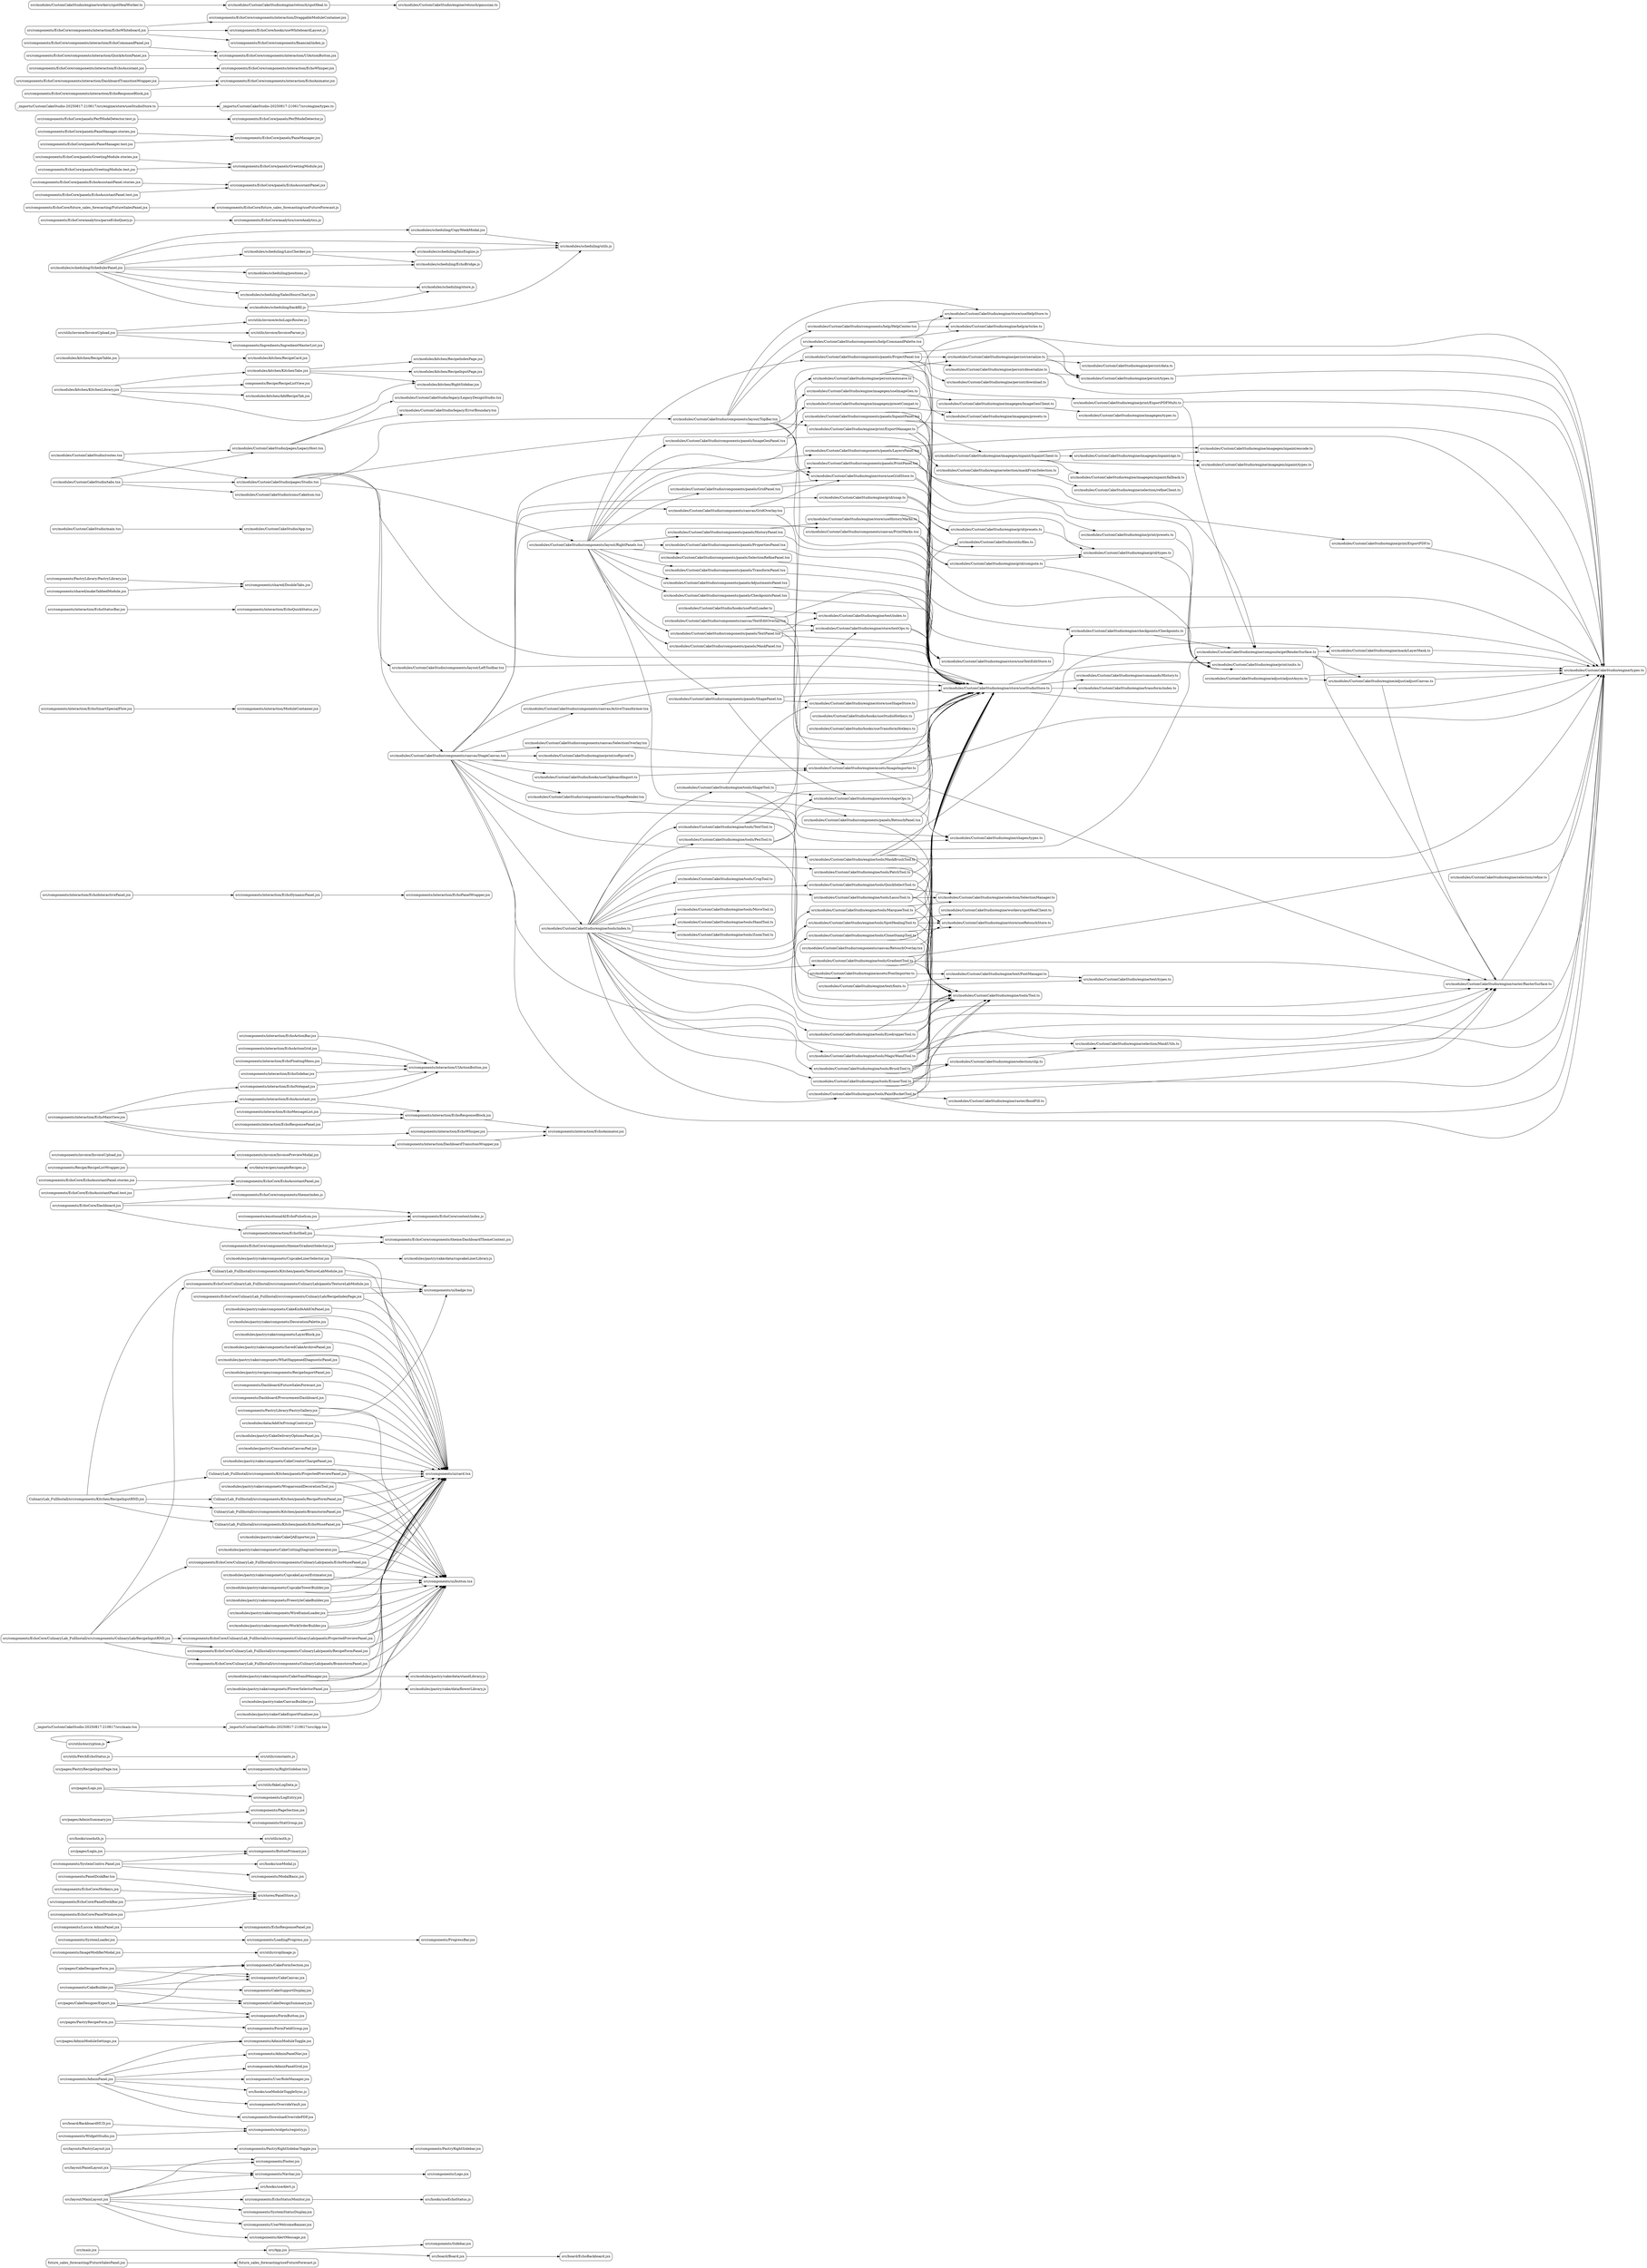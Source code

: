 digraph G {
  rankdir=LR;
  node [shape=box, style=rounded];
  "future_sales_forecasting/FutureSalesPanel.jsx" -> "future_sales_forecasting/useFutureForecast.js";
  "src/App.jsx" -> "src/components/Sidebar.jsx";
  "src/App.jsx" -> "src/board/Board.jsx";
  "src/main.jsx" -> "src/App.jsx";
  "src/layout/MainLayout.jsx" -> "src/components/Navbar.jsx";
  "src/layout/MainLayout.jsx" -> "src/components/Footer.jsx";
  "src/layout/MainLayout.jsx" -> "src/components/EchoStatusMonitor.jsx";
  "src/layout/MainLayout.jsx" -> "src/components/SystemStatusDisplay.jsx";
  "src/layout/MainLayout.jsx" -> "src/components/UserWelcomeBanner.jsx";
  "src/layout/MainLayout.jsx" -> "src/components/AlertMessage.jsx";
  "src/layout/MainLayout.jsx" -> "src/hooks/useAlert.js";
  "src/layout/PanelLayout.jsx" -> "src/components/Navbar.jsx";
  "src/layout/PanelLayout.jsx" -> "src/components/Footer.jsx";
  "src/layouts/PastryLayout.jsx" -> "src/components/PastryRightSidebarToggle.jsx";
  "src/board/BackboardHUD.jsx" -> "src/components/widgets/registry.js";
  "src/board/Board.jsx" -> "src/board/EchoBackboard.jsx";
  "src/components/AdminPanel.jsx" -> "src/components/AdminPanelNav.jsx";
  "src/components/AdminPanel.jsx" -> "src/components/AdminPanelGrid.jsx";
  "src/components/AdminPanel.jsx" -> "src/components/AdminModuleToggle.jsx";
  "src/components/AdminPanel.jsx" -> "src/components/UserRoleManager.jsx";
  "src/components/AdminPanel.jsx" -> "src/hooks/useModuleToggleSync.js";
  "src/components/AdminPanel.jsx" -> "src/components/OverrideVault.jsx";
  "src/components/AdminPanel.jsx" -> "src/components/DownloadOverridePDF.jsx";
  "src/components/CakeBuilder.jsx" -> "src/components/CakeCanvas.jsx";
  "src/components/CakeBuilder.jsx" -> "src/components/CakeDesignSummary.jsx";
  "src/components/CakeBuilder.jsx" -> "src/components/CakeFormSection.jsx";
  "src/components/CakeBuilder.jsx" -> "src/components/CakeSupportDisplay.jsx";
  "src/components/EchoStatusMonitor.jsx" -> "src/hooks/useEchoStatus.js";
  "src/components/ImageModifierModal.jsx" -> "src/utils/cropImage.js";
  "src/components/LoadingProgress.jsx" -> "src/components/ProgressBar.jsx";
  "src/components/Luccca AdminPanel.jsx" -> "src/components/EchoResponsePanel.jsx";
  "src/components/Navbar.jsx" -> "src/components/Logo.jsx";
  "src/components/PanelDcokBar.tsx" -> "src/stores/PanelStore.js";
  "src/components/PastryRightSidebarToggle.jsx" -> "src/components/PastryRightSidebar.jsx";
  "src/components/SystemContro.Panel.jsx" -> "src/components/ButtonPrimary.jsx";
  "src/components/SystemContro.Panel.jsx" -> "src/hooks/useModal.js";
  "src/components/SystemContro.Panel.jsx" -> "src/components/ModalBasic.jsx";
  "src/components/SystemLoader.jsx" -> "src/components/LoadingProgress.jsx";
  "src/components/WidgetStudio.jsx" -> "src/components/widgets/registry.js";
  "src/hooks/useAuth.js" -> "src/utils/auth.js";
  "src/pages/AdminModuleSettings.jsx" -> "src/components/AdminModuleToggle.jsx";
  "src/pages/AdminSummary.jsx" -> "src/components/PageSection.jsx";
  "src/pages/AdminSummary.jsx" -> "src/components/StatGroup.jsx";
  "src/pages/CakeDesignerExport.jsx" -> "src/components/CakeCanvas.jsx";
  "src/pages/CakeDesignerExport.jsx" -> "src/components/CakeDesignSummary.jsx";
  "src/pages/CakeDesignerExport.jsx" -> "src/components/FormButton.jsx";
  "src/pages/CakeDesignerForm.jsx" -> "src/components/CakeFormSection.jsx";
  "src/pages/CakeDesignerForm.jsx" -> "src/components/CakeCanvas.jsx";
  "src/pages/Login.jsx" -> "src/components/ButtonPrimary.jsx";
  "src/pages/Logs.jsx" -> "src/utils/fakeLogData.js";
  "src/pages/Logs.jsx" -> "src/components/LogEntry.jsx";
  "src/pages/PastryRecipeForm.jsx" -> "src/components/FormFieldGroup.jsx";
  "src/pages/PastryRecipeForm.jsx" -> "src/components/FormButton.jsx";
  "src/pages/PastryRecipeInputPage.tsx" -> "src/components/ui/RightSidebar.tsx";
  "src/utils/FetchEchoStatus.js" -> "src/utils/constants.js";
  "src/utils/encryption.js" -> "src/utils/encryption.js";
  "_imports/CustomCakeStudio-20250817-210617/src/main.tsx" -> "_imports/CustomCakeStudio-20250817-210617/src/App.tsx";
  "src/components/Dashboard/FutureSalesForecast.jsx" -> "src/components/ui/card.tsx";
  "src/components/Dashboard/ProcurementDashboard.jsx" -> "src/components/ui/card.tsx";
  "src/components/EchoCore/Dashboard.jsx" -> "src/components/interaction/EchoShell.jsx";
  "src/components/EchoCore/Dashboard.jsx" -> "src/components/EchoCore/components/theme/index.js";
  "src/components/EchoCore/Dashboard.jsx" -> "src/components/EchoCore/context/index.js";
  "src/components/EchoCore/EchoAssistantPanel.stories.jsx" -> "src/components/EchoCore/EchoAssistantPanel.jsx";
  "src/components/EchoCore/EchoAssistantPanel.test.jsx" -> "src/components/EchoCore/EchoAssistantPanel.jsx";
  "src/components/EchoCore/Hotkeys.jsx" -> "src/stores/PanelStore.js";
  "src/components/EchoCore/PanelDockBar.jsx" -> "src/stores/PanelStore.js";
  "src/components/EchoCore/PanelWindow.jsx" -> "src/stores/PanelStore.js";
  "src/components/Recipe/RecipeListWrapper.jsx" -> "src/data/recipes/sampleRecipes.js";
  "src/components/emotionalAI/EchoPulseIcon.jsx" -> "src/components/EchoCore/context/index.js";
  "src/components/invoice/InvoiceUpload.jsx" -> "src/components/invoice/InvoicePreviewModal.jsx";
  "src/components/interaction/DashboardTransitionWrapper.jsx" -> "src/components/interaction/EchoAnimator.jsx";
  "src/components/interaction/EchoActionBar.jsx" -> "src/components/interaction/UIActionButton.jsx";
  "src/components/interaction/EchoActionGrid.jsx" -> "src/components/interaction/UIActionButton.jsx";
  "src/components/interaction/EchoAssistant.jsx" -> "src/components/interaction/EchoResponseBlock.jsx";
  "src/components/interaction/EchoAssistant.jsx" -> "src/components/interaction/UIActionButton.jsx";
  "src/components/interaction/EchoDynamicPanel.jsx" -> "src/components/interaction/EchoPanelWrapper.jsx";
  "src/components/interaction/EchoFloatingMenu.jsx" -> "src/components/interaction/UIActionButton.jsx";
  "src/components/interaction/EchoInteractivePanel.jsx" -> "src/components/interaction/EchoDynamicPanel.jsx";
  "src/components/interaction/EchoMainView.jsx" -> "src/components/interaction/EchoAssistant.jsx";
  "src/components/interaction/EchoMainView.jsx" -> "src/components/interaction/EchoWhisper.jsx";
  "src/components/interaction/EchoMainView.jsx" -> "src/components/interaction/EchoNotepad.jsx";
  "src/components/interaction/EchoMainView.jsx" -> "src/components/interaction/DashboardTransitionWrapper.jsx";
  "src/components/interaction/EchoMessageList.jsx" -> "src/components/interaction/EchoResponseBlock.jsx";
  "src/components/interaction/EchoNotepad.jsx" -> "src/components/interaction/UIActionButton.jsx";
  "src/components/interaction/EchoResponseBlock.jsx" -> "src/components/interaction/EchoAnimator.jsx";
  "src/components/interaction/EchoResponsePanel.jsx" -> "src/components/interaction/EchoResponseBlock.jsx";
  "src/components/interaction/EchoShell.jsx" -> "src/components/interaction/EchoShell.jsx";
  "src/components/interaction/EchoShell.jsx" -> "src/components/EchoCore/components/theme/DashboardThemeContext.jsx";
  "src/components/interaction/EchoShell.jsx" -> "src/components/EchoCore/context/index.js";
  "src/components/interaction/EchoSidebar.jsx" -> "src/components/interaction/UIActionButton.jsx";
  "src/components/interaction/EchoSmartSpecialFlow.jsx" -> "src/components/interaction/ModuleContainer.jsx";
  "src/components/interaction/EchoStatusBar.jsx" -> "src/components/interaction/EchoQuickStatus.jsx";
  "src/components/interaction/EchoWhisper.jsx" -> "src/components/interaction/EchoAnimator.jsx";
  "src/components/PastryLibrary/PastryGallery.jsx" -> "src/components/ui/button.tsx";
  "src/components/PastryLibrary/PastryGallery.jsx" -> "src/components/ui/card.tsx";
  "src/components/PastryLibrary/PastryGallery.jsx" -> "src/components/ui/badge.tsx";
  "src/components/PastryLibrary/PastryLibrary.jsx" -> "src/components/shared/DoubleTabs.jsx";
  "src/modules/CustomCakeStudio/main.tsx" -> "src/modules/CustomCakeStudio/App.tsx";
  "src/modules/CustomCakeStudio/routes.tsx" -> "src/modules/CustomCakeStudio/pages/Studio.tsx";
  "src/modules/CustomCakeStudio/routes.tsx" -> "src/modules/CustomCakeStudio/pages/LegacyHost.tsx";
  "src/modules/CustomCakeStudio/tabs.tsx" -> "src/modules/CustomCakeStudio/pages/Studio.tsx";
  "src/modules/CustomCakeStudio/tabs.tsx" -> "src/modules/CustomCakeStudio/pages/LegacyHost.tsx";
  "src/modules/CustomCakeStudio/tabs.tsx" -> "src/modules/CustomCakeStudio/icons/CakeIcon.tsx";
  "src/modules/data/AddOnPricingControl.jsx" -> "src/components/ui/card.tsx";
  "src/modules/kitchen/KitchenLibrary.jsx" -> "src/modules/kitchen/KitchenTabs.jsx";
  "src/modules/kitchen/KitchenLibrary.jsx" -> "components/Recipe/RecipeListView.jsx";
  "src/modules/kitchen/KitchenLibrary.jsx" -> "src/modules/kitchen/AddRecipeTab.jsx";
  "src/modules/kitchen/KitchenLibrary.jsx" -> "src/modules/kitchen/RightSidebar.jsx";
  "src/modules/kitchen/KitchenTabs.jsx" -> "src/modules/kitchen/RecipeIndexPage.jsx";
  "src/modules/kitchen/KitchenTabs.jsx" -> "src/modules/kitchen/RecipeInputPage.jsx";
  "src/modules/kitchen/KitchenTabs.jsx" -> "src/modules/kitchen/RightSidebar.jsx";
  "src/modules/kitchen/RecipeTable.jsx" -> "src/modules/kitchen/RecipeCard.jsx";
  "src/components/shared/makeTabbedModule.jsx" -> "src/components/shared/DoubleTabs.jsx";
  "src/modules/pastry/CakeDeliveryOptionsPanel.jsx" -> "src/components/ui/card.tsx";
  "src/modules/pastry/ConsultationCanvasPad.jsx" -> "src/components/ui/card.tsx";
  "src/utils/invoice/InvoiceUpload.jsx" -> "src/utils/invoice/echoLogicRouter.js";
  "src/utils/invoice/InvoiceUpload.jsx" -> "src/utils/invoice/InvoiceParser.js";
  "src/utils/invoice/InvoiceUpload.jsx" -> "src/components/Ingredients/IngredientMasterList.jsx";
  "CulinaryLab_FullInstall/src/components/Kitchen/RecipeInputRND.jsx" -> "CulinaryLab_FullInstall/src/components/Kitchen/panels/BrainstormPanel.jsx";
  "CulinaryLab_FullInstall/src/components/Kitchen/RecipeInputRND.jsx" -> "CulinaryLab_FullInstall/src/components/Kitchen/panels/EchoMusePanel.jsx";
  "CulinaryLab_FullInstall/src/components/Kitchen/RecipeInputRND.jsx" -> "CulinaryLab_FullInstall/src/components/Kitchen/panels/TextureLabModule.jsx";
  "CulinaryLab_FullInstall/src/components/Kitchen/RecipeInputRND.jsx" -> "CulinaryLab_FullInstall/src/components/Kitchen/panels/ProjectedPreviewPanel.jsx";
  "CulinaryLab_FullInstall/src/components/Kitchen/RecipeInputRND.jsx" -> "CulinaryLab_FullInstall/src/components/Kitchen/panels/RecipeFormPanel.jsx";
  "src/modules/scheduling/CopyWeekModal.jsx" -> "src/modules/scheduling/utils.js";
  "src/modules/scheduling/LmsChecker.jsx" -> "src/modules/scheduling/lmsEngine.js";
  "src/modules/scheduling/LmsChecker.jsx" -> "src/modules/scheduling/EchoBridge.js";
  "src/modules/scheduling/SchedulerPanel.jsx" -> "src/modules/scheduling/positions.js";
  "src/modules/scheduling/SchedulerPanel.jsx" -> "src/modules/scheduling/utils.js";
  "src/modules/scheduling/SchedulerPanel.jsx" -> "src/modules/scheduling/store.js";
  "src/modules/scheduling/SchedulerPanel.jsx" -> "src/modules/scheduling/CopyWeekModal.jsx";
  "src/modules/scheduling/SchedulerPanel.jsx" -> "src/modules/scheduling/LmsChecker.jsx";
  "src/modules/scheduling/SchedulerPanel.jsx" -> "src/modules/scheduling/SalesHoursChart.jsx";
  "src/modules/scheduling/SchedulerPanel.jsx" -> "src/modules/scheduling/EchoBridge.js";
  "src/modules/scheduling/SchedulerPanel.jsx" -> "src/modules/scheduling/backfill.js";
  "src/modules/scheduling/backfill.js" -> "src/modules/scheduling/store.js";
  "src/modules/scheduling/backfill.js" -> "src/modules/scheduling/utils.js";
  "src/modules/scheduling/lmsEngine.js" -> "src/modules/scheduling/utils.js";
  "src/components/EchoCore/analytics/parseEchoQuery.js" -> "src/components/EchoCore/analytics/coreAnalytics.js";
  "src/components/EchoCore/future_sales_forecasting/FutureSalesPanel.jsx" -> "src/components/EchoCore/future_sales_forecasting/useFutureForecast.js";
  "src/components/EchoCore/panels/EchoAssistantPanel.stories.jsx" -> "src/components/EchoCore/panels/EchoAssistantPanel.jsx";
  "src/components/EchoCore/panels/EchoAssistantPanel.test.jsx" -> "src/components/EchoCore/panels/EchoAssistantPanel.jsx";
  "src/components/EchoCore/panels/GreetingModule.stories.jsx" -> "src/components/EchoCore/panels/GreetingModule.jsx";
  "src/components/EchoCore/panels/GreetingModule.test.jsx" -> "src/components/EchoCore/panels/GreetingModule.jsx";
  "src/components/EchoCore/panels/PaneManager.stories.jsx" -> "src/components/EchoCore/panels/PaneManager.jsx";
  "src/components/EchoCore/panels/PaneManager.test.jsx" -> "src/components/EchoCore/panels/PaneManager.jsx";
  "src/components/EchoCore/panels/PerfModeDetector.test.js" -> "src/components/EchoCore/panels/PerfModeDetector.js";
  "src/modules/CustomCakeStudio/hooks/useClipboardImport.ts" -> "src/modules/CustomCakeStudio/engine/assets/ImageImporter.ts";
  "src/modules/CustomCakeStudio/hooks/useFontLoader.ts" -> "src/modules/CustomCakeStudio/engine/text/index.ts";
  "src/modules/CustomCakeStudio/hooks/useStudioHotkeys.ts" -> "src/modules/CustomCakeStudio/engine/store/useStudioStore.ts";
  "src/modules/CustomCakeStudio/hooks/useTransformHotkeys.ts" -> "src/modules/CustomCakeStudio/engine/store/useStudioStore.ts";
  "src/modules/CustomCakeStudio/pages/LegacyHost.tsx" -> "src/modules/CustomCakeStudio/legacy/LegacyDesignStudio.tsx";
  "src/modules/CustomCakeStudio/pages/LegacyHost.tsx" -> "src/modules/CustomCakeStudio/legacy/ErrorBoundary.tsx";
  "src/modules/CustomCakeStudio/pages/Studio.tsx" -> "src/modules/CustomCakeStudio/components/layout/TopBar.tsx";
  "src/modules/CustomCakeStudio/pages/Studio.tsx" -> "src/modules/CustomCakeStudio/components/layout/LeftToolbar.tsx";
  "src/modules/CustomCakeStudio/pages/Studio.tsx" -> "src/modules/CustomCakeStudio/components/canvas/StageCanvas.tsx";
  "src/modules/CustomCakeStudio/pages/Studio.tsx" -> "src/modules/CustomCakeStudio/components/layout/RightPanels.tsx";
  "src/modules/CustomCakeStudio/pages/Studio.tsx" -> "src/modules/CustomCakeStudio/engine/persist/autosave.ts";
  "src/modules/CustomCakeStudio/pages/Studio.tsx" -> "src/modules/CustomCakeStudio/engine/store/useStudioStore.ts";
  "CulinaryLab_FullInstall/src/components/Kitchen/panels/BrainstormPanel.jsx" -> "src/components/ui/card.tsx";
  "CulinaryLab_FullInstall/src/components/Kitchen/panels/BrainstormPanel.jsx" -> "src/components/ui/button.tsx";
  "CulinaryLab_FullInstall/src/components/Kitchen/panels/EchoMusePanel.jsx" -> "src/components/ui/card.tsx";
  "CulinaryLab_FullInstall/src/components/Kitchen/panels/EchoMusePanel.jsx" -> "src/components/ui/button.tsx";
  "CulinaryLab_FullInstall/src/components/Kitchen/panels/ProjectedPreviewPanel.jsx" -> "src/components/ui/card.tsx";
  "CulinaryLab_FullInstall/src/components/Kitchen/panels/ProjectedPreviewPanel.jsx" -> "src/components/ui/button.tsx";
  "CulinaryLab_FullInstall/src/components/Kitchen/panels/RecipeFormPanel.jsx" -> "src/components/ui/card.tsx";
  "CulinaryLab_FullInstall/src/components/Kitchen/panels/RecipeFormPanel.jsx" -> "src/components/ui/button.tsx";
  "CulinaryLab_FullInstall/src/components/Kitchen/panels/TextureLabModule.jsx" -> "src/components/ui/card.tsx";
  "CulinaryLab_FullInstall/src/components/Kitchen/panels/TextureLabModule.jsx" -> "src/components/ui/badge.tsx";
  "src/modules/pastry/cake/CakeExportFinalizer.jsx" -> "src/components/ui/button.tsx";
  "src/modules/pastry/cake/CakeQAExporter.jsx" -> "src/components/ui/card.tsx";
  "src/modules/pastry/cake/CakeQAExporter.jsx" -> "src/components/ui/button.tsx";
  "src/modules/pastry/cake/CanvasBuilder.jsx" -> "src/components/ui/button.tsx";
  "_imports/CustomCakeStudio-20250817-210617/src/engine/store/useStudioStore.ts" -> "_imports/CustomCakeStudio-20250817-210617/src/engine/types.ts";
  "src/modules/CustomCakeStudio/components/panels/AdjustmentsPanel.tsx" -> "src/modules/CustomCakeStudio/engine/store/useStudioStore.ts";
  "src/modules/CustomCakeStudio/components/panels/CheckpointsPanel.tsx" -> "src/modules/CustomCakeStudio/engine/store/useStudioStore.ts";
  "src/modules/CustomCakeStudio/components/panels/GridPanel.tsx" -> "src/modules/CustomCakeStudio/engine/store/useGridStore.ts";
  "src/modules/CustomCakeStudio/components/panels/GridPanel.tsx" -> "src/modules/CustomCakeStudio/engine/grid/presets.ts";
  "src/modules/CustomCakeStudio/components/panels/HistoryPanel.tsx" -> "src/modules/CustomCakeStudio/engine/store/useStudioStore.ts";
  "src/modules/CustomCakeStudio/components/panels/HistoryPanel.tsx" -> "src/modules/CustomCakeStudio/engine/store/useHistoryMarks.ts";
  "src/modules/CustomCakeStudio/components/panels/ImageGenPanel.tsx" -> "src/modules/CustomCakeStudio/utils/files.ts";
  "src/modules/CustomCakeStudio/components/panels/ImageGenPanel.tsx" -> "src/modules/CustomCakeStudio/engine/imagegen/useImageGen.ts";
  "src/modules/CustomCakeStudio/components/panels/ImageGenPanel.tsx" -> "src/modules/CustomCakeStudio/engine/imagegen/presetCompat.ts";
  "src/modules/CustomCakeStudio/components/panels/InpaintPanel.tsx" -> "src/modules/CustomCakeStudio/engine/store/useStudioStore.ts";
  "src/modules/CustomCakeStudio/components/panels/InpaintPanel.tsx" -> "src/modules/CustomCakeStudio/engine/imagegen/inpaint/InpaintClient.ts";
  "src/modules/CustomCakeStudio/components/panels/InpaintPanel.tsx" -> "src/modules/CustomCakeStudio/engine/selection/maskFromSelection.ts";
  "src/modules/CustomCakeStudio/components/panels/InpaintPanel.tsx" -> "src/modules/CustomCakeStudio/engine/types.ts";
  "src/modules/CustomCakeStudio/components/panels/LayersPanel.tsx" -> "src/modules/CustomCakeStudio/engine/store/useStudioStore.ts";
  "src/modules/CustomCakeStudio/components/panels/LayersPanel.tsx" -> "src/modules/CustomCakeStudio/engine/types.ts";
  "src/modules/CustomCakeStudio/components/panels/MaskPanel.tsx" -> "src/modules/CustomCakeStudio/engine/store/useStudioStore.ts";
  "src/modules/CustomCakeStudio/components/panels/PrintPanel.tsx" -> "src/modules/CustomCakeStudio/engine/store/useStudioStore.ts";
  "src/modules/CustomCakeStudio/components/panels/PrintPanel.tsx" -> "src/modules/CustomCakeStudio/engine/print/presets.ts";
  "src/modules/CustomCakeStudio/components/panels/PrintPanel.tsx" -> "src/modules/CustomCakeStudio/engine/print/ExportPDF.ts";
  "src/modules/CustomCakeStudio/components/panels/ProjectPanel.tsx" -> "src/modules/CustomCakeStudio/engine/store/useStudioStore.ts";
  "src/modules/CustomCakeStudio/components/panels/ProjectPanel.tsx" -> "src/modules/CustomCakeStudio/engine/persist/serialize.ts";
  "src/modules/CustomCakeStudio/components/panels/ProjectPanel.tsx" -> "src/modules/CustomCakeStudio/engine/persist/download.ts";
  "src/modules/CustomCakeStudio/components/panels/ProjectPanel.tsx" -> "src/modules/CustomCakeStudio/engine/persist/deserialize.ts";
  "src/modules/CustomCakeStudio/components/panels/ProjectPanel.tsx" -> "src/modules/CustomCakeStudio/engine/persist/types.ts";
  "src/modules/CustomCakeStudio/components/panels/PropertiesPanel.tsx" -> "src/modules/CustomCakeStudio/engine/store/useStudioStore.ts";
  "src/modules/CustomCakeStudio/components/panels/RetouchPanel.tsx" -> "src/modules/CustomCakeStudio/engine/store/useRetouchStore.ts";
  "src/modules/CustomCakeStudio/components/panels/RetouchPanel.tsx" -> "src/modules/CustomCakeStudio/engine/store/useStudioStore.ts";
  "src/modules/CustomCakeStudio/components/panels/SelectionRefinePanel.tsx" -> "src/modules/CustomCakeStudio/engine/store/useStudioStore.ts";
  "src/modules/CustomCakeStudio/components/panels/ShapePanel.tsx" -> "src/modules/CustomCakeStudio/engine/store/useShapeStore.ts";
  "src/modules/CustomCakeStudio/components/panels/ShapePanel.tsx" -> "src/modules/CustomCakeStudio/engine/store/shapeOps.ts";
  "src/modules/CustomCakeStudio/components/panels/ShapePanel.tsx" -> "src/modules/CustomCakeStudio/engine/store/useStudioStore.ts";
  "src/modules/CustomCakeStudio/components/panels/TextPanel.tsx" -> "src/modules/CustomCakeStudio/engine/store/textOps.ts";
  "src/modules/CustomCakeStudio/components/panels/TextPanel.tsx" -> "src/modules/CustomCakeStudio/engine/text/index.ts";
  "src/modules/CustomCakeStudio/components/panels/TextPanel.tsx" -> "src/modules/CustomCakeStudio/engine/assets/FontImporter.ts";
  "src/modules/CustomCakeStudio/components/panels/TextPanel.tsx" -> "src/modules/CustomCakeStudio/engine/store/useStudioStore.ts";
  "src/modules/CustomCakeStudio/components/panels/TransformPanel.tsx" -> "src/modules/CustomCakeStudio/engine/store/useStudioStore.ts";
  "src/modules/CustomCakeStudio/components/canvas/ActiveTransformer.tsx" -> "src/modules/CustomCakeStudio/engine/store/useStudioStore.ts";
  "src/modules/CustomCakeStudio/components/canvas/GridOverlay.tsx" -> "src/modules/CustomCakeStudio/engine/store/useStudioStore.ts";
  "src/modules/CustomCakeStudio/components/canvas/GridOverlay.tsx" -> "src/modules/CustomCakeStudio/engine/store/useGridStore.ts";
  "src/modules/CustomCakeStudio/components/canvas/GridOverlay.tsx" -> "src/modules/CustomCakeStudio/engine/grid/compute.ts";
  "src/modules/CustomCakeStudio/components/canvas/PrintMarks.tsx" -> "src/modules/CustomCakeStudio/engine/store/useStudioStore.ts";
  "src/modules/CustomCakeStudio/components/canvas/PrintMarks.tsx" -> "src/modules/CustomCakeStudio/engine/print/units.ts";
  "src/modules/CustomCakeStudio/components/canvas/RetouchOverlay.tsx" -> "src/modules/CustomCakeStudio/engine/store/useRetouchStore.ts";
  "src/modules/CustomCakeStudio/components/canvas/SelectionOverlay.tsx" -> "src/modules/CustomCakeStudio/engine/store/useStudioStore.ts";
  "src/modules/CustomCakeStudio/components/canvas/ShapeRender.tsx" -> "src/modules/CustomCakeStudio/engine/shapes/types.ts";
  "src/modules/CustomCakeStudio/components/canvas/StageCanvas.tsx" -> "src/modules/CustomCakeStudio/engine/store/useStudioStore.ts";
  "src/modules/CustomCakeStudio/components/canvas/StageCanvas.tsx" -> "src/modules/CustomCakeStudio/engine/tools/index.ts";
  "src/modules/CustomCakeStudio/components/canvas/StageCanvas.tsx" -> "src/modules/CustomCakeStudio/engine/tools/Tool.ts";
  "src/modules/CustomCakeStudio/components/canvas/StageCanvas.tsx" -> "src/modules/CustomCakeStudio/engine/types.ts";
  "src/modules/CustomCakeStudio/components/canvas/StageCanvas.tsx" -> "src/modules/CustomCakeStudio/engine/shapes/types.ts";
  "src/modules/CustomCakeStudio/components/canvas/StageCanvas.tsx" -> "src/modules/CustomCakeStudio/engine/composite/getRenderSurface.ts";
  "src/modules/CustomCakeStudio/components/canvas/StageCanvas.tsx" -> "src/modules/CustomCakeStudio/components/canvas/SelectionOverlay.tsx";
  "src/modules/CustomCakeStudio/components/canvas/StageCanvas.tsx" -> "src/modules/CustomCakeStudio/components/canvas/ActiveTransformer.tsx";
  "src/modules/CustomCakeStudio/components/canvas/StageCanvas.tsx" -> "src/modules/CustomCakeStudio/components/canvas/PrintMarks.tsx";
  "src/modules/CustomCakeStudio/components/canvas/StageCanvas.tsx" -> "src/modules/CustomCakeStudio/engine/assets/ImageImporter.ts";
  "src/modules/CustomCakeStudio/components/canvas/StageCanvas.tsx" -> "src/modules/CustomCakeStudio/hooks/useClipboardImport.ts";
  "src/modules/CustomCakeStudio/components/canvas/StageCanvas.tsx" -> "src/modules/CustomCakeStudio/engine/print/softproof.ts";
  "src/modules/CustomCakeStudio/components/canvas/StageCanvas.tsx" -> "src/modules/CustomCakeStudio/components/canvas/GridOverlay.tsx";
  "src/modules/CustomCakeStudio/components/canvas/StageCanvas.tsx" -> "src/modules/CustomCakeStudio/engine/store/useGridStore.ts";
  "src/modules/CustomCakeStudio/components/canvas/StageCanvas.tsx" -> "src/modules/CustomCakeStudio/engine/grid/snap.ts";
  "src/modules/CustomCakeStudio/components/canvas/StageCanvas.tsx" -> "src/modules/CustomCakeStudio/components/canvas/ShapeRender.tsx";
  "src/modules/CustomCakeStudio/components/canvas/TextEditOverlay.tsx" -> "src/modules/CustomCakeStudio/engine/store/useTextEditStore.ts";
  "src/modules/CustomCakeStudio/components/canvas/TextEditOverlay.tsx" -> "src/modules/CustomCakeStudio/engine/store/useStudioStore.ts";
  "src/modules/CustomCakeStudio/components/canvas/TextEditOverlay.tsx" -> "src/modules/CustomCakeStudio/engine/store/textOps.ts";
  "src/modules/CustomCakeStudio/components/layout/LeftToolbar.tsx" -> "src/modules/CustomCakeStudio/engine/store/useStudioStore.ts";
  "src/modules/CustomCakeStudio/components/layout/RightPanels.tsx" -> "src/modules/CustomCakeStudio/components/panels/PropertiesPanel.tsx";
  "src/modules/CustomCakeStudio/components/layout/RightPanels.tsx" -> "src/modules/CustomCakeStudio/components/panels/LayersPanel.tsx";
  "src/modules/CustomCakeStudio/components/layout/RightPanels.tsx" -> "src/modules/CustomCakeStudio/components/panels/PrintPanel.tsx";
  "src/modules/CustomCakeStudio/components/layout/RightPanels.tsx" -> "src/modules/CustomCakeStudio/components/panels/HistoryPanel.tsx";
  "src/modules/CustomCakeStudio/components/layout/RightPanels.tsx" -> "src/modules/CustomCakeStudio/components/panels/ImageGenPanel.tsx";
  "src/modules/CustomCakeStudio/components/layout/RightPanels.tsx" -> "src/modules/CustomCakeStudio/components/panels/InpaintPanel.tsx";
  "src/modules/CustomCakeStudio/components/layout/RightPanels.tsx" -> "src/modules/CustomCakeStudio/components/panels/AdjustmentsPanel.tsx";
  "src/modules/CustomCakeStudio/components/layout/RightPanels.tsx" -> "src/modules/CustomCakeStudio/components/panels/MaskPanel.tsx";
  "src/modules/CustomCakeStudio/components/layout/RightPanels.tsx" -> "src/modules/CustomCakeStudio/components/panels/SelectionRefinePanel.tsx";
  "src/modules/CustomCakeStudio/components/layout/RightPanels.tsx" -> "src/modules/CustomCakeStudio/components/panels/TransformPanel.tsx";
  "src/modules/CustomCakeStudio/components/layout/RightPanels.tsx" -> "src/modules/CustomCakeStudio/components/panels/CheckpointsPanel.tsx";
  "src/modules/CustomCakeStudio/components/layout/RightPanels.tsx" -> "src/modules/CustomCakeStudio/components/panels/GridPanel.tsx";
  "src/modules/CustomCakeStudio/components/layout/RightPanels.tsx" -> "src/modules/CustomCakeStudio/components/panels/ProjectPanel.tsx";
  "src/modules/CustomCakeStudio/components/layout/RightPanels.tsx" -> "src/modules/CustomCakeStudio/components/panels/RetouchPanel.tsx";
  "src/modules/CustomCakeStudio/components/layout/RightPanels.tsx" -> "src/modules/CustomCakeStudio/components/panels/TextPanel.tsx";
  "src/modules/CustomCakeStudio/components/layout/RightPanels.tsx" -> "src/modules/CustomCakeStudio/components/panels/ShapePanel.tsx";
  "src/modules/CustomCakeStudio/components/layout/TopBar.tsx" -> "src/modules/CustomCakeStudio/engine/store/useStudioStore.ts";
  "src/modules/CustomCakeStudio/components/layout/TopBar.tsx" -> "src/modules/CustomCakeStudio/engine/print/ExportManager.ts";
  "src/modules/CustomCakeStudio/components/layout/TopBar.tsx" -> "src/modules/CustomCakeStudio/engine/assets/ImageImporter.ts";
  "src/modules/CustomCakeStudio/components/layout/TopBar.tsx" -> "src/modules/CustomCakeStudio/engine/store/useHelpStore.ts";
  "src/modules/CustomCakeStudio/components/layout/TopBar.tsx" -> "src/modules/CustomCakeStudio/components/help/HelpCenter.tsx";
  "src/modules/CustomCakeStudio/components/layout/TopBar.tsx" -> "src/modules/CustomCakeStudio/engine/store/useGridStore.ts";
  "src/modules/CustomCakeStudio/components/layout/TopBar.tsx" -> "src/modules/CustomCakeStudio/engine/print/ExportPDFMulti.ts";
  "src/modules/CustomCakeStudio/components/layout/TopBar.tsx" -> "src/modules/CustomCakeStudio/components/help/CommandPalette.tsx";
  "src/modules/CustomCakeStudio/components/help/CommandPalette.tsx" -> "src/modules/CustomCakeStudio/engine/store/useStudioStore.ts";
  "src/modules/CustomCakeStudio/components/help/CommandPalette.tsx" -> "src/modules/CustomCakeStudio/engine/help/articles.ts";
  "src/modules/CustomCakeStudio/components/help/CommandPalette.tsx" -> "src/modules/CustomCakeStudio/engine/store/useHelpStore.ts";
  "src/modules/CustomCakeStudio/components/help/HelpCenter.tsx" -> "src/modules/CustomCakeStudio/engine/store/useHelpStore.ts";
  "src/modules/CustomCakeStudio/components/help/HelpCenter.tsx" -> "src/modules/CustomCakeStudio/engine/help/articles.ts";
  "src/components/EchoCore/components/theme/GradientSelector.jsx" -> "src/components/EchoCore/components/theme/DashboardThemeContext.jsx";
  "src/components/EchoCore/components/interaction/DashboardTransitionWrapper.jsx" -> "src/components/EchoCore/components/interaction/EchoAnimator.jsx";
  "src/components/EchoCore/components/interaction/EchoAssistant.jsx" -> "src/components/EchoCore/components/interaction/EchoWhisper.jsx";
  "src/components/EchoCore/components/interaction/EchoCommandPanel.jsx" -> "src/components/EchoCore/components/interaction/UIActionButton.jsx";
  "src/components/EchoCore/components/interaction/EchoResponseBlock.jsx" -> "src/components/EchoCore/components/interaction/EchoAnimator.jsx";
  "src/components/EchoCore/components/interaction/EchoWhiteboard.jsx" -> "src/components/EchoCore/components/interaction/DraggableModuleContainer.jsx";
  "src/components/EchoCore/components/interaction/EchoWhiteboard.jsx" -> "src/components/EchoCore/hooks/useWhiteboardLayout.js";
  "src/components/EchoCore/components/interaction/EchoWhiteboard.jsx" -> "src/components/EchoCore/components/financial/index.js";
  "src/components/EchoCore/components/interaction/QuickActionPanel.jsx" -> "src/components/EchoCore/components/interaction/UIActionButton.jsx";
  "src/modules/CustomCakeStudio/engine/adjust/adjustAsync.ts" -> "src/modules/CustomCakeStudio/engine/types.ts";
  "src/modules/CustomCakeStudio/engine/adjust/adjustAsync.ts" -> "src/modules/CustomCakeStudio/engine/adjust/adjustCanvas.ts";
  "src/modules/CustomCakeStudio/engine/adjust/adjustCanvas.ts" -> "src/modules/CustomCakeStudio/engine/types.ts";
  "src/modules/CustomCakeStudio/engine/adjust/adjustCanvas.ts" -> "src/modules/CustomCakeStudio/engine/raster/RasterSurface.ts";
  "src/modules/CustomCakeStudio/engine/assets/FontImporter.ts" -> "src/modules/CustomCakeStudio/engine/text/FontManager.ts";
  "src/modules/CustomCakeStudio/engine/assets/ImageImporter.ts" -> "src/modules/CustomCakeStudio/engine/store/useStudioStore.ts";
  "src/modules/CustomCakeStudio/engine/assets/ImageImporter.ts" -> "src/modules/CustomCakeStudio/utils/files.ts";
  "src/modules/CustomCakeStudio/engine/assets/ImageImporter.ts" -> "src/modules/CustomCakeStudio/engine/types.ts";
  "src/modules/CustomCakeStudio/engine/assets/ImageImporter.ts" -> "src/modules/CustomCakeStudio/engine/raster/RasterSurface.ts";
  "src/modules/CustomCakeStudio/engine/composite/getRenderSurface.ts" -> "src/modules/CustomCakeStudio/engine/types.ts";
  "src/modules/CustomCakeStudio/engine/composite/getRenderSurface.ts" -> "src/modules/CustomCakeStudio/engine/raster/RasterSurface.ts";
  "src/modules/CustomCakeStudio/engine/composite/getRenderSurface.ts" -> "src/modules/CustomCakeStudio/engine/mask/LayerMask.ts";
  "src/modules/CustomCakeStudio/engine/composite/getRenderSurface.ts" -> "src/modules/CustomCakeStudio/engine/adjust/adjustCanvas.ts";
  "src/modules/CustomCakeStudio/engine/checkpoints/Checkpoints.ts" -> "src/modules/CustomCakeStudio/engine/types.ts";
  "src/modules/CustomCakeStudio/engine/checkpoints/Checkpoints.ts" -> "src/modules/CustomCakeStudio/engine/composite/getRenderSurface.ts";
  "src/modules/CustomCakeStudio/engine/imagegen/ImageGenClient.ts" -> "src/modules/CustomCakeStudio/engine/imagegen/types.ts";
  "src/modules/CustomCakeStudio/engine/imagegen/presetCompat.ts" -> "src/modules/CustomCakeStudio/engine/imagegen/presets.ts";
  "src/modules/CustomCakeStudio/engine/imagegen/useImageGen.ts" -> "src/modules/CustomCakeStudio/engine/imagegen/ImageGenClient.ts";
  "src/modules/CustomCakeStudio/engine/imagegen/useImageGen.ts" -> "src/modules/CustomCakeStudio/engine/imagegen/presets.ts";
  "src/modules/CustomCakeStudio/engine/mask/LayerMask.ts" -> "src/modules/CustomCakeStudio/engine/types.ts";
  "src/modules/CustomCakeStudio/engine/grid/compute.ts" -> "src/modules/CustomCakeStudio/engine/print/units.ts";
  "src/modules/CustomCakeStudio/engine/grid/compute.ts" -> "src/modules/CustomCakeStudio/engine/grid/types.ts";
  "src/modules/CustomCakeStudio/engine/grid/presets.ts" -> "src/modules/CustomCakeStudio/engine/grid/types.ts";
  "src/modules/CustomCakeStudio/engine/grid/snap.ts" -> "src/modules/CustomCakeStudio/engine/grid/compute.ts";
  "src/modules/CustomCakeStudio/engine/grid/snap.ts" -> "src/modules/CustomCakeStudio/engine/grid/types.ts";
  "src/modules/CustomCakeStudio/engine/grid/types.ts" -> "src/modules/CustomCakeStudio/engine/print/units.ts";
  "src/modules/CustomCakeStudio/engine/raster/RasterSurface.ts" -> "src/modules/CustomCakeStudio/engine/types.ts";
  "src/modules/CustomCakeStudio/engine/print/ExportManager.ts" -> "src/modules/CustomCakeStudio/engine/types.ts";
  "src/modules/CustomCakeStudio/engine/print/ExportManager.ts" -> "src/modules/CustomCakeStudio/engine/composite/getRenderSurface.ts";
  "src/modules/CustomCakeStudio/engine/print/ExportManager.ts" -> "src/modules/CustomCakeStudio/engine/store/useStudioStore.ts";
  "src/modules/CustomCakeStudio/engine/print/ExportManager.ts" -> "src/modules/CustomCakeStudio/engine/print/units.ts";
  "src/modules/CustomCakeStudio/engine/print/ExportPDF.ts" -> "src/modules/CustomCakeStudio/engine/types.ts";
  "src/modules/CustomCakeStudio/engine/print/ExportPDFMulti.ts" -> "src/modules/CustomCakeStudio/engine/types.ts";
  "src/modules/CustomCakeStudio/engine/print/ExportPDFMulti.ts" -> "src/modules/CustomCakeStudio/engine/composite/getRenderSurface.ts";
  "src/modules/CustomCakeStudio/engine/print/presets.ts" -> "src/modules/CustomCakeStudio/engine/print/units.ts";
  "src/modules/CustomCakeStudio/engine/selection/clip.ts" -> "src/modules/CustomCakeStudio/engine/selection/MaskUtils.ts";
  "src/modules/CustomCakeStudio/engine/selection/maskFromSelection.ts" -> "src/modules/CustomCakeStudio/engine/selection/refineClient.ts";
  "src/modules/CustomCakeStudio/engine/selection/refine.ts" -> "src/modules/CustomCakeStudio/engine/types.ts";
  "src/modules/CustomCakeStudio/engine/store/shapeOps.ts" -> "src/modules/CustomCakeStudio/engine/store/useStudioStore.ts";
  "src/modules/CustomCakeStudio/engine/store/shapeOps.ts" -> "src/modules/CustomCakeStudio/engine/shapes/types.ts";
  "src/modules/CustomCakeStudio/engine/store/textOps.ts" -> "src/modules/CustomCakeStudio/engine/store/useStudioStore.ts";
  "src/modules/CustomCakeStudio/engine/store/textOps.ts" -> "src/modules/CustomCakeStudio/engine/store/useTextEditStore.ts";
  "src/modules/CustomCakeStudio/engine/store/useGridStore.ts" -> "src/modules/CustomCakeStudio/engine/grid/types.ts";
  "src/modules/CustomCakeStudio/engine/store/useGridStore.ts" -> "src/modules/CustomCakeStudio/engine/grid/presets.ts";
  "src/modules/CustomCakeStudio/engine/store/useHistoryMarks.ts" -> "src/modules/CustomCakeStudio/engine/types.ts";
  "src/modules/CustomCakeStudio/engine/store/useHistoryMarks.ts" -> "src/modules/CustomCakeStudio/engine/checkpoints/Checkpoints.ts";
  "src/modules/CustomCakeStudio/engine/store/useHistoryMarks.ts" -> "src/modules/CustomCakeStudio/engine/store/useStudioStore.ts";
  "src/modules/CustomCakeStudio/engine/store/useStudioStore.ts" -> "src/modules/CustomCakeStudio/engine/types.ts";
  "src/modules/CustomCakeStudio/engine/store/useStudioStore.ts" -> "src/modules/CustomCakeStudio/engine/commands/History.ts";
  "src/modules/CustomCakeStudio/engine/store/useStudioStore.ts" -> "src/modules/CustomCakeStudio/engine/print/units.ts";
  "src/modules/CustomCakeStudio/engine/store/useStudioStore.ts" -> "src/modules/CustomCakeStudio/engine/checkpoints/Checkpoints.ts";
  "src/modules/CustomCakeStudio/engine/store/useStudioStore.ts" -> "src/modules/CustomCakeStudio/engine/transform/index.ts";
  "src/modules/CustomCakeStudio/engine/persist/autosave.ts" -> "src/modules/CustomCakeStudio/engine/store/useStudioStore.ts";
  "src/modules/CustomCakeStudio/engine/persist/autosave.ts" -> "src/modules/CustomCakeStudio/engine/persist/serialize.ts";
  "src/modules/CustomCakeStudio/engine/persist/deserialize.ts" -> "src/modules/CustomCakeStudio/engine/types.ts";
  "src/modules/CustomCakeStudio/engine/persist/deserialize.ts" -> "src/modules/CustomCakeStudio/engine/persist/types.ts";
  "src/modules/CustomCakeStudio/engine/persist/serialize.ts" -> "src/modules/CustomCakeStudio/engine/types.ts";
  "src/modules/CustomCakeStudio/engine/persist/serialize.ts" -> "src/modules/CustomCakeStudio/engine/persist/types.ts";
  "src/modules/CustomCakeStudio/engine/persist/serialize.ts" -> "src/modules/CustomCakeStudio/engine/persist/data.ts";
  "src/modules/CustomCakeStudio/engine/persist/types.ts" -> "src/modules/CustomCakeStudio/engine/types.ts";
  "src/modules/CustomCakeStudio/engine/tools/BrushTool.ts" -> "src/modules/CustomCakeStudio/engine/tools/Tool.ts";
  "src/modules/CustomCakeStudio/engine/tools/BrushTool.ts" -> "src/modules/CustomCakeStudio/engine/store/useStudioStore.ts";
  "src/modules/CustomCakeStudio/engine/tools/BrushTool.ts" -> "src/modules/CustomCakeStudio/engine/raster/RasterSurface.ts";
  "src/modules/CustomCakeStudio/engine/tools/BrushTool.ts" -> "src/modules/CustomCakeStudio/engine/types.ts";
  "src/modules/CustomCakeStudio/engine/tools/BrushTool.ts" -> "src/modules/CustomCakeStudio/engine/selection/clip.ts";
  "src/modules/CustomCakeStudio/engine/tools/CloneStampTool.ts" -> "src/modules/CustomCakeStudio/engine/tools/Tool.ts";
  "src/modules/CustomCakeStudio/engine/tools/CloneStampTool.ts" -> "src/modules/CustomCakeStudio/engine/store/useStudioStore.ts";
  "src/modules/CustomCakeStudio/engine/tools/CloneStampTool.ts" -> "src/modules/CustomCakeStudio/engine/store/useRetouchStore.ts";
  "src/modules/CustomCakeStudio/engine/tools/EraserTool.ts" -> "src/modules/CustomCakeStudio/engine/tools/Tool.ts";
  "src/modules/CustomCakeStudio/engine/tools/EraserTool.ts" -> "src/modules/CustomCakeStudio/engine/store/useStudioStore.ts";
  "src/modules/CustomCakeStudio/engine/tools/EraserTool.ts" -> "src/modules/CustomCakeStudio/engine/raster/RasterSurface.ts";
  "src/modules/CustomCakeStudio/engine/tools/EraserTool.ts" -> "src/modules/CustomCakeStudio/engine/types.ts";
  "src/modules/CustomCakeStudio/engine/tools/EraserTool.ts" -> "src/modules/CustomCakeStudio/engine/selection/clip.ts";
  "src/modules/CustomCakeStudio/engine/tools/EyedropperTool.ts" -> "src/modules/CustomCakeStudio/engine/tools/Tool.ts";
  "src/modules/CustomCakeStudio/engine/tools/EyedropperTool.ts" -> "src/modules/CustomCakeStudio/engine/store/useStudioStore.ts";
  "src/modules/CustomCakeStudio/engine/tools/EyedropperTool.ts" -> "src/modules/CustomCakeStudio/engine/raster/RasterSurface.ts";
  "src/modules/CustomCakeStudio/engine/tools/GradientTool.ts" -> "src/modules/CustomCakeStudio/engine/tools/Tool.ts";
  "src/modules/CustomCakeStudio/engine/tools/GradientTool.ts" -> "src/modules/CustomCakeStudio/engine/store/useStudioStore.ts";
  "src/modules/CustomCakeStudio/engine/tools/GradientTool.ts" -> "src/modules/CustomCakeStudio/engine/raster/RasterSurface.ts";
  "src/modules/CustomCakeStudio/engine/tools/GradientTool.ts" -> "src/modules/CustomCakeStudio/engine/types.ts";
  "src/modules/CustomCakeStudio/engine/tools/LassoTool.ts" -> "src/modules/CustomCakeStudio/engine/tools/Tool.ts";
  "src/modules/CustomCakeStudio/engine/tools/LassoTool.ts" -> "src/modules/CustomCakeStudio/engine/store/useStudioStore.ts";
  "src/modules/CustomCakeStudio/engine/tools/LassoTool.ts" -> "src/modules/CustomCakeStudio/engine/selection/SelectionManager.ts";
  "src/modules/CustomCakeStudio/engine/tools/MagicWandTool.ts" -> "src/modules/CustomCakeStudio/engine/tools/Tool.ts";
  "src/modules/CustomCakeStudio/engine/tools/MagicWandTool.ts" -> "src/modules/CustomCakeStudio/engine/store/useStudioStore.ts";
  "src/modules/CustomCakeStudio/engine/tools/MagicWandTool.ts" -> "src/modules/CustomCakeStudio/engine/raster/RasterSurface.ts";
  "src/modules/CustomCakeStudio/engine/tools/MagicWandTool.ts" -> "src/modules/CustomCakeStudio/engine/types.ts";
  "src/modules/CustomCakeStudio/engine/tools/MagicWandTool.ts" -> "src/modules/CustomCakeStudio/engine/selection/MaskUtils.ts";
  "src/modules/CustomCakeStudio/engine/tools/MarqueeTool.ts" -> "src/modules/CustomCakeStudio/engine/tools/Tool.ts";
  "src/modules/CustomCakeStudio/engine/tools/MarqueeTool.ts" -> "src/modules/CustomCakeStudio/engine/store/useStudioStore.ts";
  "src/modules/CustomCakeStudio/engine/tools/MarqueeTool.ts" -> "src/modules/CustomCakeStudio/engine/selection/SelectionManager.ts";
  "src/modules/CustomCakeStudio/engine/tools/MaskBrushTool.ts" -> "src/modules/CustomCakeStudio/engine/tools/Tool.ts";
  "src/modules/CustomCakeStudio/engine/tools/MaskBrushTool.ts" -> "src/modules/CustomCakeStudio/engine/store/useStudioStore.ts";
  "src/modules/CustomCakeStudio/engine/tools/MaskBrushTool.ts" -> "src/modules/CustomCakeStudio/engine/types.ts";
  "src/modules/CustomCakeStudio/engine/tools/MaskBrushTool.ts" -> "src/modules/CustomCakeStudio/engine/mask/LayerMask.ts";
  "src/modules/CustomCakeStudio/engine/tools/PaintBucketTool.ts" -> "src/modules/CustomCakeStudio/engine/tools/Tool.ts";
  "src/modules/CustomCakeStudio/engine/tools/PaintBucketTool.ts" -> "src/modules/CustomCakeStudio/engine/store/useStudioStore.ts";
  "src/modules/CustomCakeStudio/engine/tools/PaintBucketTool.ts" -> "src/modules/CustomCakeStudio/engine/raster/RasterSurface.ts";
  "src/modules/CustomCakeStudio/engine/tools/PaintBucketTool.ts" -> "src/modules/CustomCakeStudio/engine/raster/floodFill.ts";
  "src/modules/CustomCakeStudio/engine/tools/PaintBucketTool.ts" -> "src/modules/CustomCakeStudio/engine/types.ts";
  "src/modules/CustomCakeStudio/engine/tools/PatchTool.ts" -> "src/modules/CustomCakeStudio/engine/tools/Tool.ts";
  "src/modules/CustomCakeStudio/engine/tools/PatchTool.ts" -> "src/modules/CustomCakeStudio/engine/store/useStudioStore.ts";
  "src/modules/CustomCakeStudio/engine/tools/PenTool.ts" -> "src/modules/CustomCakeStudio/engine/tools/Tool.ts";
  "src/modules/CustomCakeStudio/engine/tools/PenTool.ts" -> "src/modules/CustomCakeStudio/engine/store/shapeOps.ts";
  "src/modules/CustomCakeStudio/engine/tools/PenTool.ts" -> "src/modules/CustomCakeStudio/engine/store/useStudioStore.ts";
  "src/modules/CustomCakeStudio/engine/tools/QuickSelectTool.ts" -> "src/modules/CustomCakeStudio/engine/tools/Tool.ts";
  "src/modules/CustomCakeStudio/engine/tools/QuickSelectTool.ts" -> "src/modules/CustomCakeStudio/engine/store/useStudioStore.ts";
  "src/modules/CustomCakeStudio/engine/tools/QuickSelectTool.ts" -> "src/modules/CustomCakeStudio/engine/selection/SelectionManager.ts";
  "src/modules/CustomCakeStudio/engine/tools/ShapeTool.ts" -> "src/modules/CustomCakeStudio/engine/tools/Tool.ts";
  "src/modules/CustomCakeStudio/engine/tools/ShapeTool.ts" -> "src/modules/CustomCakeStudio/engine/store/shapeOps.ts";
  "src/modules/CustomCakeStudio/engine/tools/ShapeTool.ts" -> "src/modules/CustomCakeStudio/engine/store/useShapeStore.ts";
  "src/modules/CustomCakeStudio/engine/tools/ShapeTool.ts" -> "src/modules/CustomCakeStudio/engine/store/useStudioStore.ts";
  "src/modules/CustomCakeStudio/engine/tools/SpotHealingTool.ts" -> "src/modules/CustomCakeStudio/engine/tools/Tool.ts";
  "src/modules/CustomCakeStudio/engine/tools/SpotHealingTool.ts" -> "src/modules/CustomCakeStudio/engine/store/useStudioStore.ts";
  "src/modules/CustomCakeStudio/engine/tools/SpotHealingTool.ts" -> "src/modules/CustomCakeStudio/engine/workers/spotHealClient.ts";
  "src/modules/CustomCakeStudio/engine/tools/SpotHealingTool.ts" -> "src/modules/CustomCakeStudio/engine/store/useRetouchStore.ts";
  "src/modules/CustomCakeStudio/engine/tools/TextTool.ts" -> "src/modules/CustomCakeStudio/engine/tools/Tool.ts";
  "src/modules/CustomCakeStudio/engine/tools/TextTool.ts" -> "src/modules/CustomCakeStudio/engine/store/textOps.ts";
  "src/modules/CustomCakeStudio/engine/tools/TextTool.ts" -> "src/modules/CustomCakeStudio/engine/store/useStudioStore.ts";
  "src/modules/CustomCakeStudio/engine/tools/index.ts" -> "src/modules/CustomCakeStudio/engine/tools/MoveTool.ts";
  "src/modules/CustomCakeStudio/engine/tools/index.ts" -> "src/modules/CustomCakeStudio/engine/tools/HandTool.ts";
  "src/modules/CustomCakeStudio/engine/tools/index.ts" -> "src/modules/CustomCakeStudio/engine/tools/BrushTool.ts";
  "src/modules/CustomCakeStudio/engine/tools/index.ts" -> "src/modules/CustomCakeStudio/engine/tools/EraserTool.ts";
  "src/modules/CustomCakeStudio/engine/tools/index.ts" -> "src/modules/CustomCakeStudio/engine/tools/TextTool.ts";
  "src/modules/CustomCakeStudio/engine/tools/index.ts" -> "src/modules/CustomCakeStudio/engine/tools/EyedropperTool.ts";
  "src/modules/CustomCakeStudio/engine/tools/index.ts" -> "src/modules/CustomCakeStudio/engine/tools/MarqueeTool.ts";
  "src/modules/CustomCakeStudio/engine/tools/index.ts" -> "src/modules/CustomCakeStudio/engine/tools/LassoTool.ts";
  "src/modules/CustomCakeStudio/engine/tools/index.ts" -> "src/modules/CustomCakeStudio/engine/tools/MagicWandTool.ts";
  "src/modules/CustomCakeStudio/engine/tools/index.ts" -> "src/modules/CustomCakeStudio/engine/tools/QuickSelectTool.ts";
  "src/modules/CustomCakeStudio/engine/tools/index.ts" -> "src/modules/CustomCakeStudio/engine/tools/PaintBucketTool.ts";
  "src/modules/CustomCakeStudio/engine/tools/index.ts" -> "src/modules/CustomCakeStudio/engine/tools/GradientTool.ts";
  "src/modules/CustomCakeStudio/engine/tools/index.ts" -> "src/modules/CustomCakeStudio/engine/tools/CloneStampTool.ts";
  "src/modules/CustomCakeStudio/engine/tools/index.ts" -> "src/modules/CustomCakeStudio/engine/tools/SpotHealingTool.ts";
  "src/modules/CustomCakeStudio/engine/tools/index.ts" -> "src/modules/CustomCakeStudio/engine/tools/MaskBrushTool.ts";
  "src/modules/CustomCakeStudio/engine/tools/index.ts" -> "src/modules/CustomCakeStudio/engine/tools/ZoomTool.ts";
  "src/modules/CustomCakeStudio/engine/tools/index.ts" -> "src/modules/CustomCakeStudio/engine/tools/CropTool.ts";
  "src/modules/CustomCakeStudio/engine/tools/index.ts" -> "src/modules/CustomCakeStudio/engine/tools/PatchTool.ts";
  "src/modules/CustomCakeStudio/engine/tools/index.ts" -> "src/modules/CustomCakeStudio/engine/tools/ShapeTool.ts";
  "src/modules/CustomCakeStudio/engine/tools/index.ts" -> "src/modules/CustomCakeStudio/engine/tools/PenTool.ts";
  "src/modules/CustomCakeStudio/engine/tools/index.ts" -> "src/modules/CustomCakeStudio/engine/tools/Tool.ts";
  "src/modules/CustomCakeStudio/engine/text/FontManager.ts" -> "src/modules/CustomCakeStudio/engine/text/types.ts";
  "src/modules/CustomCakeStudio/engine/text/fonts.ts" -> "src/modules/CustomCakeStudio/engine/text/types.ts";
  "src/modules/CustomCakeStudio/engine/text/fonts.ts" -> "src/modules/CustomCakeStudio/engine/text/FontManager.ts";
  "src/modules/CustomCakeStudio/engine/retouch/spotHeal.ts" -> "src/modules/CustomCakeStudio/engine/retouch/gaussian.ts";
  "src/modules/pastry/cake/componets/CakeCreatorChargePanel.jsx" -> "src/components/ui/card.tsx";
  "src/modules/pastry/cake/componets/CakeCuttingDiagramGenerator.jsx" -> "src/components/ui/card.tsx";
  "src/modules/pastry/cake/componets/CakeCuttingDiagramGenerator.jsx" -> "src/components/ui/button.tsx";
  "src/modules/pastry/cake/componets/CakeKnifeAddOnPanel.jsx" -> "src/components/ui/card.tsx";
  "src/modules/pastry/cake/componets/CakeStandManager.jsx" -> "src/components/ui/button.tsx";
  "src/modules/pastry/cake/componets/CakeStandManager.jsx" -> "src/components/ui/card.tsx";
  "src/modules/pastry/cake/componets/CakeStandManager.jsx" -> "src/modules/pastry/cake/data/standLibrary.js";
  "src/modules/pastry/cake/componets/CupcakeLayoutEstimator.jsx" -> "src/components/ui/card.tsx";
  "src/modules/pastry/cake/componets/CupcakeLayoutEstimator.jsx" -> "src/components/ui/button.tsx";
  "src/modules/pastry/cake/componets/CupcakeLinerSelector.jsx" -> "src/components/ui/card.tsx";
  "src/modules/pastry/cake/componets/CupcakeLinerSelector.jsx" -> "src/modules/pastry/cake/data/cupcakeLinerLibrary.js";
  "src/modules/pastry/cake/componets/CupcakeTowerBuilder.jsx" -> "src/components/ui/card.tsx";
  "src/modules/pastry/cake/componets/CupcakeTowerBuilder.jsx" -> "src/components/ui/button.tsx";
  "src/modules/pastry/cake/componets/DecorationPalette.jsx" -> "src/components/ui/card.tsx";
  "src/modules/pastry/cake/componets/FlowerSelectorPanel.jsx" -> "src/components/ui/card.tsx";
  "src/modules/pastry/cake/componets/FlowerSelectorPanel.jsx" -> "src/modules/pastry/cake/data/flowerLibrary.js";
  "src/modules/pastry/cake/componets/FreestyleCakeBuilder.jsx" -> "src/components/ui/card.tsx";
  "src/modules/pastry/cake/componets/FreestyleCakeBuilder.jsx" -> "src/components/ui/button.tsx";
  "src/modules/pastry/cake/componets/LayerBlock.jsx" -> "src/components/ui/card.tsx";
  "src/modules/pastry/cake/componets/SavedCakeArchivePanel.jsx" -> "src/components/ui/card.tsx";
  "src/modules/pastry/cake/componets/WhatHappenedDiagnosticPanel.jsx" -> "src/components/ui/card.tsx";
  "src/modules/pastry/cake/componets/WireframeLoader.jsx" -> "src/components/ui/card.tsx";
  "src/modules/pastry/cake/componets/WireframeLoader.jsx" -> "src/components/ui/button.tsx";
  "src/modules/pastry/cake/componets/WorkOrderBuilder.jsx" -> "src/components/ui/card.tsx";
  "src/modules/pastry/cake/componets/WorkOrderBuilder.jsx" -> "src/components/ui/button.tsx";
  "src/modules/pastry/cake/componets/WraparoundDecorationTool.jsx" -> "src/components/ui/button.tsx";
  "src/modules/pastry/cake/componets/WraparoundDecorationTool.jsx" -> "src/components/ui/card.tsx";
  "src/modules/pastry/recipes/components/RecipeImportPanel.jsx" -> "src/components/ui/card.tsx";
  "src/modules/CustomCakeStudio/engine/workers/spotHealWorker.ts" -> "src/modules/CustomCakeStudio/engine/retouch/spotHeal.ts";
  "src/components/EchoCore/CulinaryLab_FullInstall/src/components/CulinaryLab/RecipeIndexPage.jsx" -> "src/components/ui/card.tsx";
  "src/components/EchoCore/CulinaryLab_FullInstall/src/components/CulinaryLab/RecipeIndexPage.jsx" -> "src/components/ui/badge.tsx";
  "src/components/EchoCore/CulinaryLab_FullInstall/src/components/CulinaryLab/RecipeInputRND.jsx" -> "src/components/EchoCore/CulinaryLab_FullInstall/src/components/CulinaryLab/panels/BrainstormPanel.jsx";
  "src/components/EchoCore/CulinaryLab_FullInstall/src/components/CulinaryLab/RecipeInputRND.jsx" -> "src/components/EchoCore/CulinaryLab_FullInstall/src/components/CulinaryLab/panels/EchoMusePanel.jsx";
  "src/components/EchoCore/CulinaryLab_FullInstall/src/components/CulinaryLab/RecipeInputRND.jsx" -> "src/components/EchoCore/CulinaryLab_FullInstall/src/components/CulinaryLab/panels/TextureLabModule.jsx";
  "src/components/EchoCore/CulinaryLab_FullInstall/src/components/CulinaryLab/RecipeInputRND.jsx" -> "src/components/EchoCore/CulinaryLab_FullInstall/src/components/CulinaryLab/panels/ProjectedPreviewPanel.jsx";
  "src/components/EchoCore/CulinaryLab_FullInstall/src/components/CulinaryLab/RecipeInputRND.jsx" -> "src/components/EchoCore/CulinaryLab_FullInstall/src/components/CulinaryLab/panels/RecipeFormPanel.jsx";
  "src/components/EchoCore/CulinaryLab_FullInstall/src/components/CulinaryLab/panels/BrainstormPanel.jsx" -> "src/components/ui/card.tsx";
  "src/components/EchoCore/CulinaryLab_FullInstall/src/components/CulinaryLab/panels/BrainstormPanel.jsx" -> "src/components/ui/button.tsx";
  "src/components/EchoCore/CulinaryLab_FullInstall/src/components/CulinaryLab/panels/EchoMusePanel.jsx" -> "src/components/ui/card.tsx";
  "src/components/EchoCore/CulinaryLab_FullInstall/src/components/CulinaryLab/panels/EchoMusePanel.jsx" -> "src/components/ui/button.tsx";
  "src/components/EchoCore/CulinaryLab_FullInstall/src/components/CulinaryLab/panels/ProjectedPreviewPanel.jsx" -> "src/components/ui/card.tsx";
  "src/components/EchoCore/CulinaryLab_FullInstall/src/components/CulinaryLab/panels/ProjectedPreviewPanel.jsx" -> "src/components/ui/button.tsx";
  "src/components/EchoCore/CulinaryLab_FullInstall/src/components/CulinaryLab/panels/RecipeFormPanel.jsx" -> "src/components/ui/card.tsx";
  "src/components/EchoCore/CulinaryLab_FullInstall/src/components/CulinaryLab/panels/RecipeFormPanel.jsx" -> "src/components/ui/button.tsx";
  "src/components/EchoCore/CulinaryLab_FullInstall/src/components/CulinaryLab/panels/TextureLabModule.jsx" -> "src/components/ui/card.tsx";
  "src/components/EchoCore/CulinaryLab_FullInstall/src/components/CulinaryLab/panels/TextureLabModule.jsx" -> "src/components/ui/badge.tsx";
  "src/modules/CustomCakeStudio/engine/imagegen/inpaint/InpaintClient.ts" -> "src/modules/CustomCakeStudio/engine/imagegen/inpaint/types.ts";
  "src/modules/CustomCakeStudio/engine/imagegen/inpaint/InpaintClient.ts" -> "src/modules/CustomCakeStudio/engine/imagegen/inpaint/api.ts";
  "src/modules/CustomCakeStudio/engine/imagegen/inpaint/InpaintClient.ts" -> "src/modules/CustomCakeStudio/engine/imagegen/inpaint/fallback.ts";
  "src/modules/CustomCakeStudio/engine/imagegen/inpaint/InpaintClient.ts" -> "src/modules/CustomCakeStudio/engine/imagegen/inpaint/encode.ts";
  "src/modules/CustomCakeStudio/engine/imagegen/inpaint/api.ts" -> "src/modules/CustomCakeStudio/engine/imagegen/inpaint/types.ts";
  "src/modules/CustomCakeStudio/engine/imagegen/inpaint/api.ts" -> "src/modules/CustomCakeStudio/engine/imagegen/inpaint/encode.ts";
}